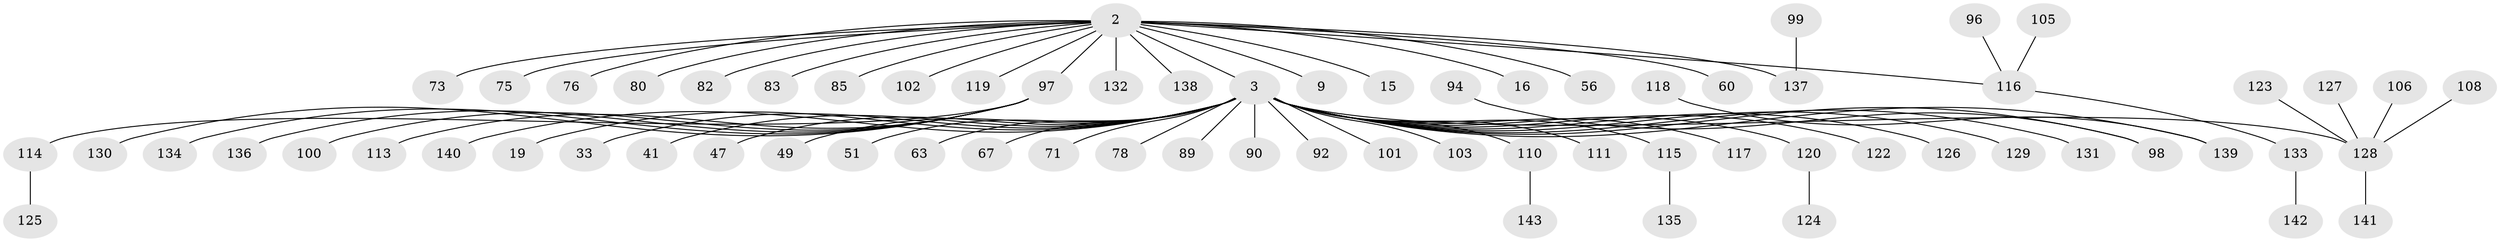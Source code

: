 // original degree distribution, {4: 0.03496503496503497, 19: 0.006993006993006993, 31: 0.006993006993006993, 7: 0.013986013986013986, 2: 0.15384615384615385, 3: 0.06293706293706294, 1: 0.6783216783216783, 11: 0.006993006993006993, 5: 0.03496503496503497}
// Generated by graph-tools (version 1.1) at 2025/48/03/09/25 04:48:40]
// undirected, 71 vertices, 70 edges
graph export_dot {
graph [start="1"]
  node [color=gray90,style=filled];
  2 [super="+1"];
  3;
  9;
  15;
  16;
  19;
  33;
  41;
  47;
  49;
  51;
  56;
  60 [super="+34"];
  63 [super="+10"];
  67;
  71;
  73;
  75;
  76;
  78;
  80 [super="+6"];
  82;
  83;
  85 [super="+81"];
  89;
  90 [super="+30+87"];
  92;
  94;
  96;
  97 [super="+21+55+20+22+43+54+61+39+77+79+62+72+84+86+91"];
  98 [super="+59"];
  99;
  100;
  101 [super="+40"];
  102;
  103;
  105;
  106;
  108;
  110 [super="+45"];
  111;
  113;
  114;
  115 [super="+32"];
  116 [super="+31+17+52"];
  117 [super="+69"];
  118;
  119 [super="+5"];
  120 [super="+18"];
  122;
  123;
  124;
  125;
  126;
  127;
  128 [super="+36+44+58+112+28+38+70+74+88+121+95"];
  129;
  130;
  131 [super="+23"];
  132 [super="+64"];
  133 [super="+104+109"];
  134;
  135;
  136;
  137 [super="+8"];
  138 [super="+48"];
  139 [super="+107"];
  140;
  141;
  142;
  143;
  2 -- 3 [weight=2];
  2 -- 9;
  2 -- 15;
  2 -- 16;
  2 -- 73;
  2 -- 75;
  2 -- 76;
  2 -- 82;
  2 -- 102;
  2 -- 56;
  2 -- 83;
  2 -- 137;
  2 -- 116;
  2 -- 97;
  2 -- 119;
  2 -- 80;
  2 -- 60;
  2 -- 138;
  2 -- 132;
  2 -- 85;
  3 -- 19;
  3 -- 33;
  3 -- 41;
  3 -- 47;
  3 -- 49;
  3 -- 51;
  3 -- 67;
  3 -- 71;
  3 -- 78;
  3 -- 89;
  3 -- 92;
  3 -- 103;
  3 -- 111;
  3 -- 122;
  3 -- 126;
  3 -- 129;
  3 -- 140;
  3 -- 120;
  3 -- 90;
  3 -- 110;
  3 -- 98;
  3 -- 128;
  3 -- 63;
  3 -- 139;
  3 -- 131;
  3 -- 115;
  3 -- 101;
  3 -- 117;
  94 -- 98;
  96 -- 116;
  97 -- 134;
  97 -- 136;
  97 -- 114;
  97 -- 100;
  97 -- 130;
  97 -- 113;
  99 -- 137;
  105 -- 116;
  106 -- 128;
  108 -- 128;
  110 -- 143;
  114 -- 125;
  115 -- 135;
  116 -- 133;
  118 -- 139;
  120 -- 124;
  123 -- 128;
  127 -- 128;
  128 -- 141;
  133 -- 142;
}
